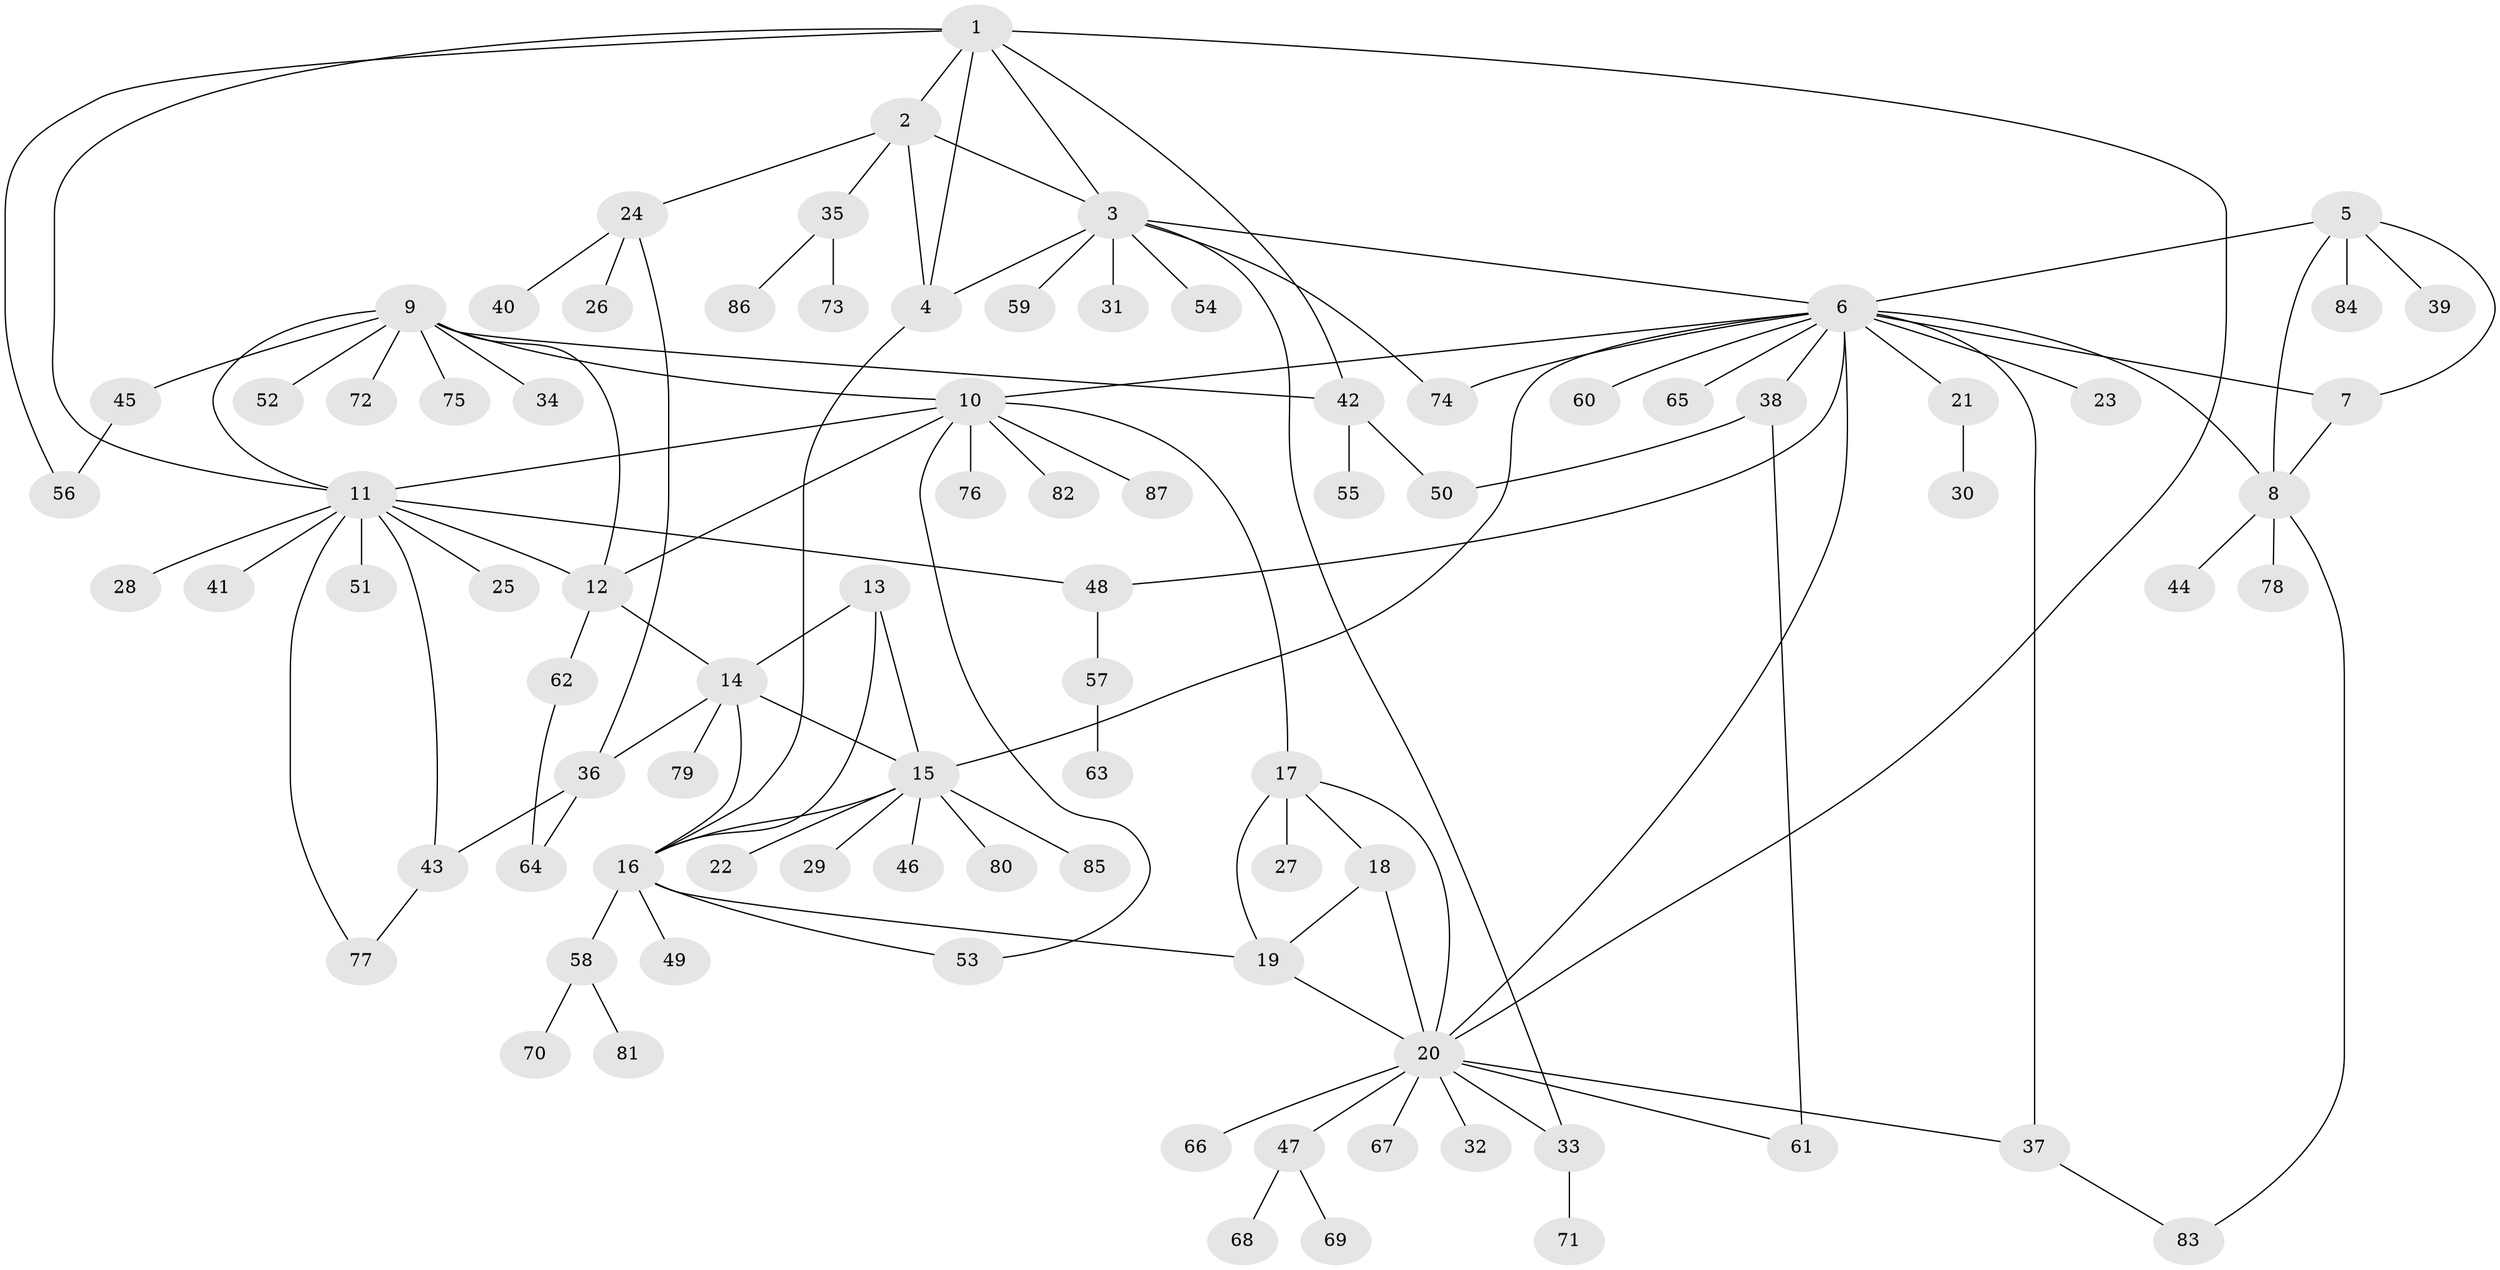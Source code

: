 // coarse degree distribution, {7: 0.05970149253731343, 6: 0.014925373134328358, 4: 0.04477611940298507, 21: 0.014925373134328358, 3: 0.08955223880597014, 5: 0.029850746268656716, 8: 0.014925373134328358, 12: 0.014925373134328358, 9: 0.014925373134328358, 13: 0.014925373134328358, 2: 0.13432835820895522, 1: 0.5522388059701493}
// Generated by graph-tools (version 1.1) at 2025/24/03/03/25 07:24:11]
// undirected, 87 vertices, 121 edges
graph export_dot {
graph [start="1"]
  node [color=gray90,style=filled];
  1;
  2;
  3;
  4;
  5;
  6;
  7;
  8;
  9;
  10;
  11;
  12;
  13;
  14;
  15;
  16;
  17;
  18;
  19;
  20;
  21;
  22;
  23;
  24;
  25;
  26;
  27;
  28;
  29;
  30;
  31;
  32;
  33;
  34;
  35;
  36;
  37;
  38;
  39;
  40;
  41;
  42;
  43;
  44;
  45;
  46;
  47;
  48;
  49;
  50;
  51;
  52;
  53;
  54;
  55;
  56;
  57;
  58;
  59;
  60;
  61;
  62;
  63;
  64;
  65;
  66;
  67;
  68;
  69;
  70;
  71;
  72;
  73;
  74;
  75;
  76;
  77;
  78;
  79;
  80;
  81;
  82;
  83;
  84;
  85;
  86;
  87;
  1 -- 2;
  1 -- 3;
  1 -- 4;
  1 -- 11;
  1 -- 20;
  1 -- 42;
  1 -- 56;
  2 -- 3;
  2 -- 4;
  2 -- 24;
  2 -- 35;
  3 -- 4;
  3 -- 6;
  3 -- 31;
  3 -- 33;
  3 -- 54;
  3 -- 59;
  3 -- 74;
  4 -- 16;
  5 -- 6;
  5 -- 7;
  5 -- 8;
  5 -- 39;
  5 -- 84;
  6 -- 7;
  6 -- 8;
  6 -- 10;
  6 -- 15;
  6 -- 20;
  6 -- 21;
  6 -- 23;
  6 -- 37;
  6 -- 38;
  6 -- 48;
  6 -- 60;
  6 -- 65;
  6 -- 74;
  7 -- 8;
  8 -- 44;
  8 -- 78;
  8 -- 83;
  9 -- 10;
  9 -- 11;
  9 -- 12;
  9 -- 34;
  9 -- 42;
  9 -- 45;
  9 -- 52;
  9 -- 72;
  9 -- 75;
  10 -- 11;
  10 -- 12;
  10 -- 17;
  10 -- 53;
  10 -- 76;
  10 -- 82;
  10 -- 87;
  11 -- 12;
  11 -- 25;
  11 -- 28;
  11 -- 41;
  11 -- 43;
  11 -- 48;
  11 -- 51;
  11 -- 77;
  12 -- 14;
  12 -- 62;
  13 -- 14;
  13 -- 15;
  13 -- 16;
  14 -- 15;
  14 -- 16;
  14 -- 36;
  14 -- 79;
  15 -- 16;
  15 -- 22;
  15 -- 29;
  15 -- 46;
  15 -- 80;
  15 -- 85;
  16 -- 19;
  16 -- 49;
  16 -- 53;
  16 -- 58;
  17 -- 18;
  17 -- 19;
  17 -- 20;
  17 -- 27;
  18 -- 19;
  18 -- 20;
  19 -- 20;
  20 -- 32;
  20 -- 33;
  20 -- 37;
  20 -- 47;
  20 -- 61;
  20 -- 66;
  20 -- 67;
  21 -- 30;
  24 -- 26;
  24 -- 36;
  24 -- 40;
  33 -- 71;
  35 -- 73;
  35 -- 86;
  36 -- 43;
  36 -- 64;
  37 -- 83;
  38 -- 50;
  38 -- 61;
  42 -- 50;
  42 -- 55;
  43 -- 77;
  45 -- 56;
  47 -- 68;
  47 -- 69;
  48 -- 57;
  57 -- 63;
  58 -- 70;
  58 -- 81;
  62 -- 64;
}

